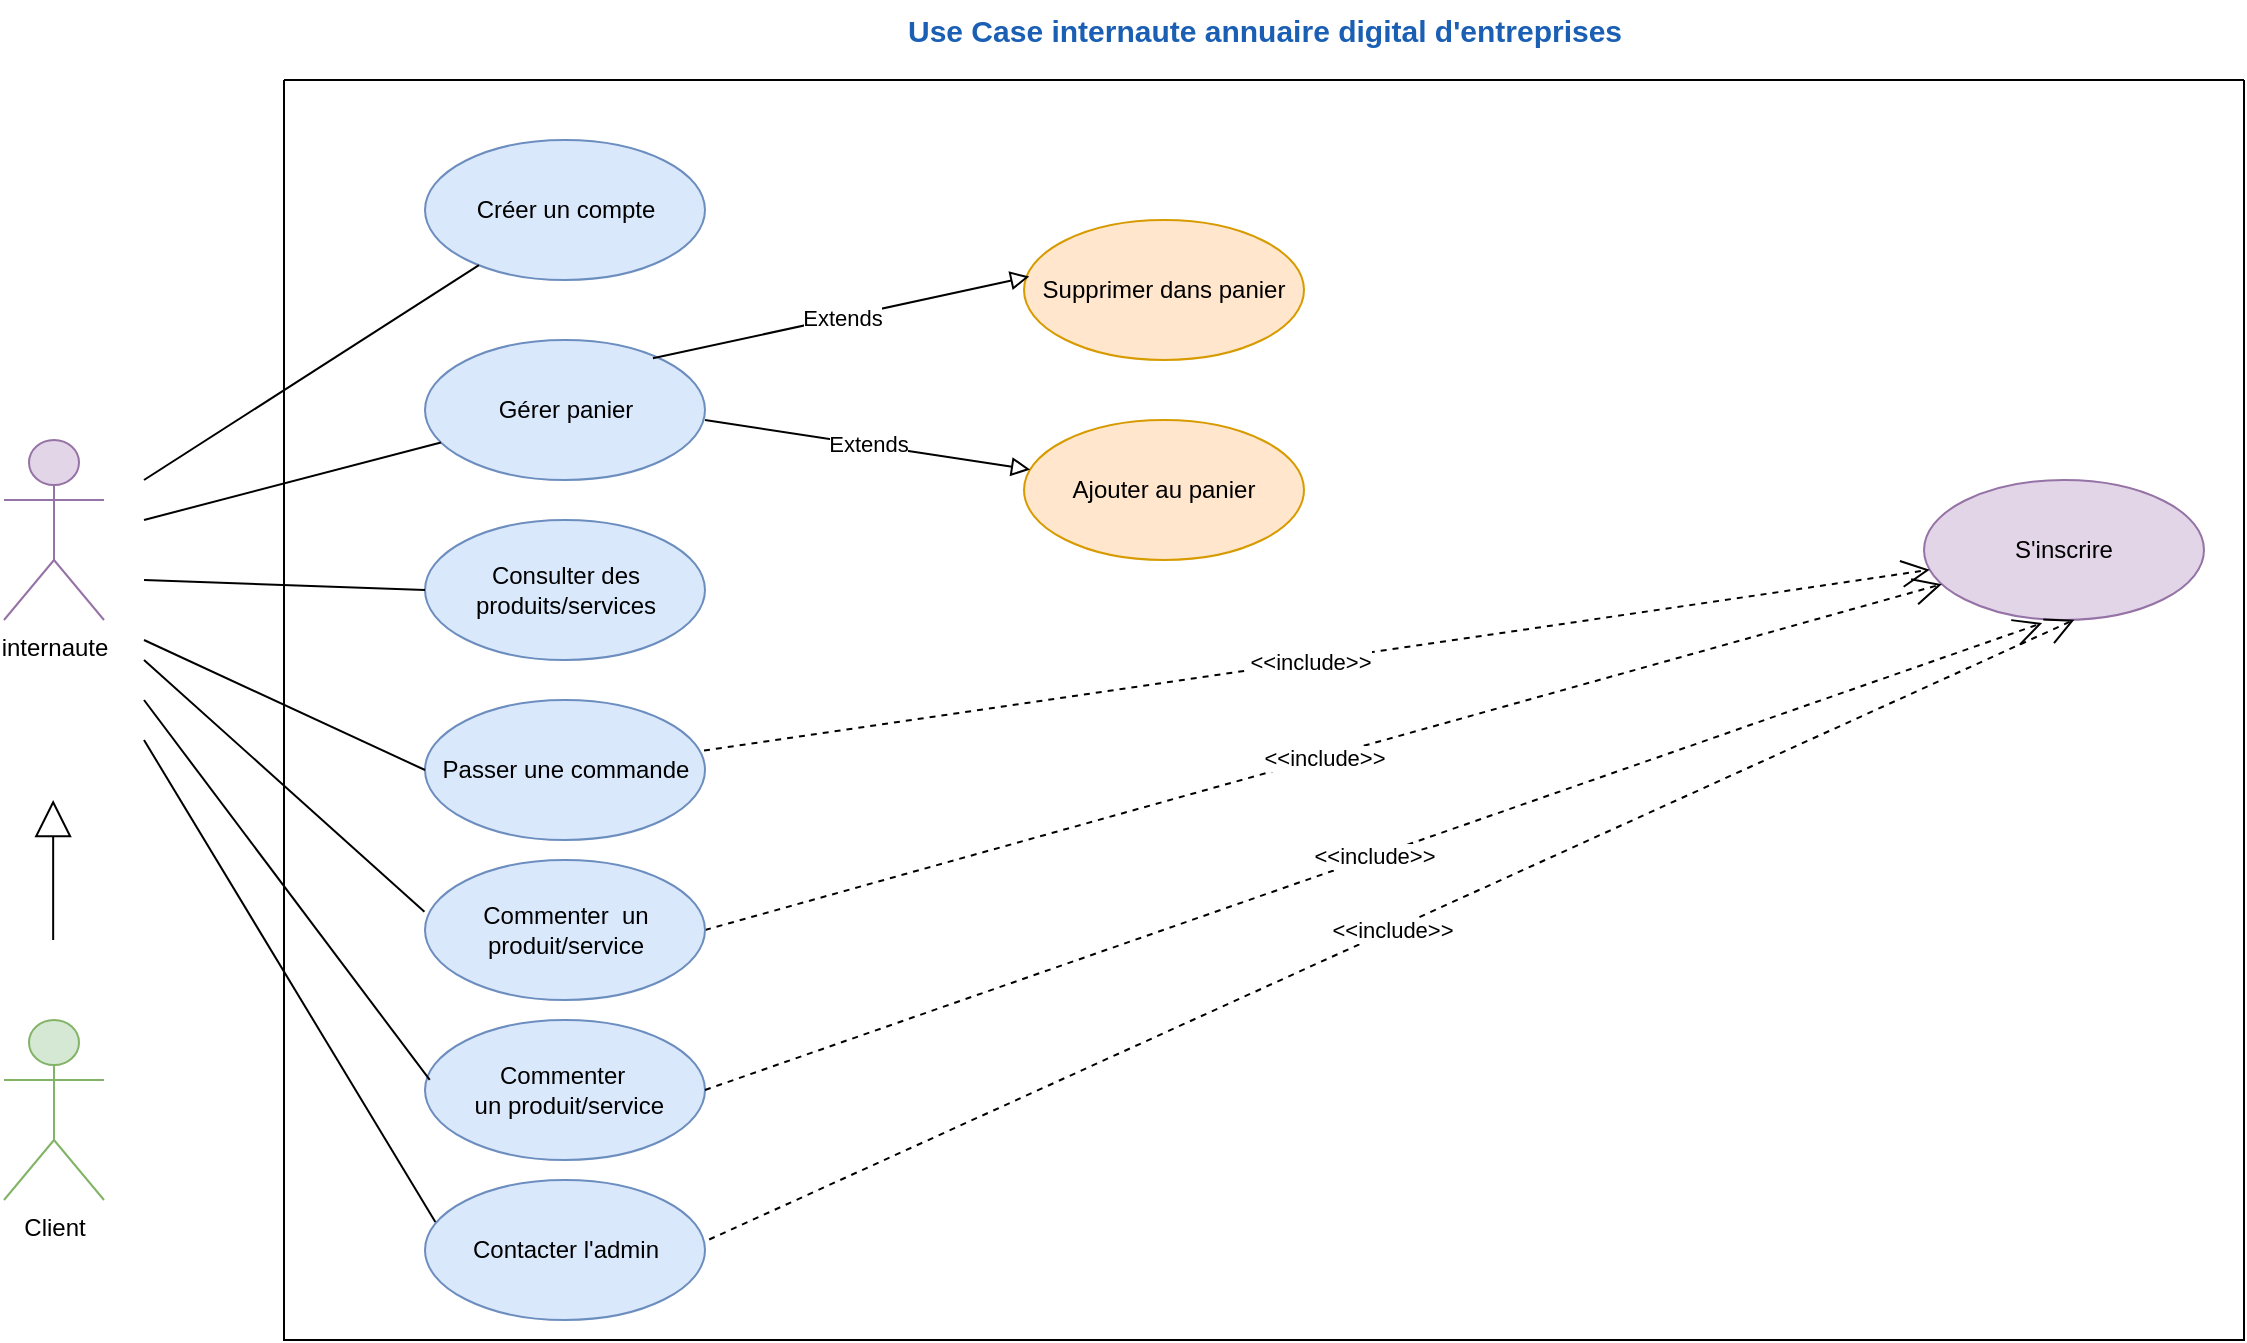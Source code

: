 <mxfile version="24.7.14">
  <diagram name="Page-1" id="bUEUwU-Q62BYzUw0XERP">
    <mxGraphModel dx="1227" dy="1733" grid="1" gridSize="10" guides="1" tooltips="1" connect="1" arrows="1" fold="1" page="1" pageScale="1" pageWidth="850" pageHeight="1100" math="0" shadow="0">
      <root>
        <mxCell id="0" />
        <mxCell id="1" parent="0" />
        <mxCell id="_1SP2gPX3ro1V0lYQWk0-1" value="internaute" style="shape=umlActor;verticalLabelPosition=bottom;verticalAlign=top;html=1;outlineConnect=0;fillColor=#e1d5e7;strokeColor=#9673a6;" parent="1" vertex="1">
          <mxGeometry x="50" y="180" width="50" height="90" as="geometry" />
        </mxCell>
        <mxCell id="_1SP2gPX3ro1V0lYQWk0-16" value="" style="swimlane;startSize=0;" parent="1" vertex="1">
          <mxGeometry x="190" width="980" height="630" as="geometry" />
        </mxCell>
        <mxCell id="_1SP2gPX3ro1V0lYQWk0-29" value="S&#39;inscrire" style="ellipse;whiteSpace=wrap;html=1;fillColor=#e1d5e7;strokeColor=#9673a6;" parent="_1SP2gPX3ro1V0lYQWk0-16" vertex="1">
          <mxGeometry x="820" y="200" width="140" height="70" as="geometry" />
        </mxCell>
        <mxCell id="_1SP2gPX3ro1V0lYQWk0-47" value="&amp;lt;&amp;lt;include&amp;gt;&amp;gt;" style="endArrow=open;endSize=12;dashed=1;html=1;rounded=0;exitX=1;exitY=0.5;exitDx=0;exitDy=0;" parent="_1SP2gPX3ro1V0lYQWk0-16" source="_1SP2gPX3ro1V0lYQWk0-20" target="_1SP2gPX3ro1V0lYQWk0-29" edge="1">
          <mxGeometry width="160" relative="1" as="geometry">
            <mxPoint x="235" y="71.89" as="sourcePoint" />
            <mxPoint x="454.578" y="178.113" as="targetPoint" />
          </mxGeometry>
        </mxCell>
        <mxCell id="_1SP2gPX3ro1V0lYQWk0-48" value="&amp;lt;&amp;lt;include&amp;gt;&amp;gt;" style="endArrow=open;endSize=12;dashed=1;html=1;rounded=0;exitX=0.954;exitY=0.374;exitDx=0;exitDy=0;exitPerimeter=0;" parent="_1SP2gPX3ro1V0lYQWk0-16" source="_1SP2gPX3ro1V0lYQWk0-19" target="_1SP2gPX3ro1V0lYQWk0-29" edge="1">
          <mxGeometry width="160" relative="1" as="geometry">
            <mxPoint x="170" y="133.5" as="sourcePoint" />
            <mxPoint x="390" y="240" as="targetPoint" />
          </mxGeometry>
        </mxCell>
        <mxCell id="SZk2A1mEkm47gknhFR_O-5" value="&lt;div&gt;Gérer panier&lt;/div&gt;" style="ellipse;whiteSpace=wrap;html=1;fillColor=#dae8fc;strokeColor=#6c8ebf;" parent="_1SP2gPX3ro1V0lYQWk0-16" vertex="1">
          <mxGeometry x="70.5" y="130" width="140" height="70" as="geometry" />
        </mxCell>
        <mxCell id="SZk2A1mEkm47gknhFR_O-4" value="Supprimer dans panier" style="ellipse;whiteSpace=wrap;html=1;fillColor=#ffe6cc;strokeColor=#d79b00;" parent="_1SP2gPX3ro1V0lYQWk0-16" vertex="1">
          <mxGeometry x="370" y="70" width="140" height="70" as="geometry" />
        </mxCell>
        <mxCell id="SZk2A1mEkm47gknhFR_O-1" value="Créer un compte" style="ellipse;whiteSpace=wrap;html=1;fillColor=#dae8fc;strokeColor=#6c8ebf;" parent="_1SP2gPX3ro1V0lYQWk0-16" vertex="1">
          <mxGeometry x="70.5" y="30" width="140" height="70" as="geometry" />
        </mxCell>
        <mxCell id="_1SP2gPX3ro1V0lYQWk0-17" value="Consulter des produits/services" style="ellipse;whiteSpace=wrap;html=1;fillColor=#dae8fc;strokeColor=#6c8ebf;" parent="_1SP2gPX3ro1V0lYQWk0-16" vertex="1">
          <mxGeometry x="70.5" y="220" width="140" height="70" as="geometry" />
        </mxCell>
        <mxCell id="_1SP2gPX3ro1V0lYQWk0-19" value="Passer une commande" style="ellipse;whiteSpace=wrap;html=1;fillColor=#dae8fc;strokeColor=#6c8ebf;" parent="_1SP2gPX3ro1V0lYQWk0-16" vertex="1">
          <mxGeometry x="70.5" y="310.0" width="140" height="70" as="geometry" />
        </mxCell>
        <mxCell id="_1SP2gPX3ro1V0lYQWk0-20" value="Commenter&amp;nbsp; un produit/service" style="ellipse;whiteSpace=wrap;html=1;fillColor=#dae8fc;strokeColor=#6c8ebf;" parent="_1SP2gPX3ro1V0lYQWk0-16" vertex="1">
          <mxGeometry x="70.5" y="390.0" width="140" height="70" as="geometry" />
        </mxCell>
        <mxCell id="_1SP2gPX3ro1V0lYQWk0-26" value="&lt;div&gt;Commenter&amp;nbsp;&lt;/div&gt;&lt;div&gt;&amp;nbsp;un produit/service&lt;/div&gt;" style="ellipse;whiteSpace=wrap;html=1;fillColor=#dae8fc;strokeColor=#6c8ebf;" parent="_1SP2gPX3ro1V0lYQWk0-16" vertex="1">
          <mxGeometry x="70.5" y="470" width="140" height="70" as="geometry" />
        </mxCell>
        <mxCell id="_1SP2gPX3ro1V0lYQWk0-27" value="Contacter l&#39;admin" style="ellipse;whiteSpace=wrap;html=1;fillColor=#dae8fc;strokeColor=#6c8ebf;" parent="_1SP2gPX3ro1V0lYQWk0-16" vertex="1">
          <mxGeometry x="70.5" y="550" width="140" height="70" as="geometry" />
        </mxCell>
        <mxCell id="_1SP2gPX3ro1V0lYQWk0-43" value="" style="endArrow=none;html=1;rounded=0;entryX=0.017;entryY=0.428;entryDx=0;entryDy=0;entryPerimeter=0;" parent="_1SP2gPX3ro1V0lYQWk0-16" edge="1" target="_1SP2gPX3ro1V0lYQWk0-26">
          <mxGeometry relative="1" as="geometry">
            <mxPoint x="-70" y="310" as="sourcePoint" />
            <mxPoint x="70.5" y="632.8" as="targetPoint" />
          </mxGeometry>
        </mxCell>
        <mxCell id="_1SP2gPX3ro1V0lYQWk0-44" value="" style="endArrow=none;html=1;rounded=0;entryX=0.037;entryY=0.3;entryDx=0;entryDy=0;entryPerimeter=0;" parent="_1SP2gPX3ro1V0lYQWk0-16" edge="1" target="_1SP2gPX3ro1V0lYQWk0-27">
          <mxGeometry relative="1" as="geometry">
            <mxPoint x="-70" y="330" as="sourcePoint" />
            <mxPoint x="70.5" y="712.8" as="targetPoint" />
          </mxGeometry>
        </mxCell>
        <mxCell id="_1SP2gPX3ro1V0lYQWk0-41" value="" style="endArrow=none;html=1;rounded=0;entryX=0;entryY=0.5;entryDx=0;entryDy=0;" parent="_1SP2gPX3ro1V0lYQWk0-16" edge="1" target="_1SP2gPX3ro1V0lYQWk0-19">
          <mxGeometry relative="1" as="geometry">
            <mxPoint x="-70" y="280" as="sourcePoint" />
            <mxPoint x="70.5" y="472.8" as="targetPoint" />
          </mxGeometry>
        </mxCell>
        <mxCell id="_1SP2gPX3ro1V0lYQWk0-42" value="" style="endArrow=none;html=1;rounded=0;entryX=-0.002;entryY=0.369;entryDx=0;entryDy=0;entryPerimeter=0;" parent="_1SP2gPX3ro1V0lYQWk0-16" edge="1" target="_1SP2gPX3ro1V0lYQWk0-20">
          <mxGeometry relative="1" as="geometry">
            <mxPoint x="-70" y="290" as="sourcePoint" />
            <mxPoint x="70.5" y="552.8" as="targetPoint" />
          </mxGeometry>
        </mxCell>
        <mxCell id="SZk2A1mEkm47gknhFR_O-3" value="" style="endArrow=none;html=1;rounded=0;entryX=0;entryY=0.5;entryDx=0;entryDy=0;" parent="_1SP2gPX3ro1V0lYQWk0-16" target="_1SP2gPX3ro1V0lYQWk0-17" edge="1">
          <mxGeometry relative="1" as="geometry">
            <mxPoint x="-70" y="250" as="sourcePoint" />
            <mxPoint x="78.819" y="329.999" as="targetPoint" />
          </mxGeometry>
        </mxCell>
        <mxCell id="SZk2A1mEkm47gknhFR_O-10" value="" style="endArrow=none;html=1;rounded=0;" parent="_1SP2gPX3ro1V0lYQWk0-16" target="SZk2A1mEkm47gknhFR_O-1" edge="1">
          <mxGeometry relative="1" as="geometry">
            <mxPoint x="-70" y="200" as="sourcePoint" />
            <mxPoint x="63.319" y="135.779" as="targetPoint" />
          </mxGeometry>
        </mxCell>
        <mxCell id="FpshHeZ8C7Dkaik3xRZZ-6" value="&amp;lt;&amp;lt;include&amp;gt;&amp;gt;" style="endArrow=open;endSize=12;dashed=1;html=1;rounded=0;exitX=1.015;exitY=0.425;exitDx=0;exitDy=0;exitPerimeter=0;entryX=0.537;entryY=0.998;entryDx=0;entryDy=0;entryPerimeter=0;" parent="_1SP2gPX3ro1V0lYQWk0-16" source="_1SP2gPX3ro1V0lYQWk0-27" target="_1SP2gPX3ro1V0lYQWk0-29" edge="1">
          <mxGeometry width="160" relative="1" as="geometry">
            <mxPoint x="210.5" y="715" as="sourcePoint" />
            <mxPoint x="430.5" y="300" as="targetPoint" />
          </mxGeometry>
        </mxCell>
        <mxCell id="SZk2A1mEkm47gknhFR_O-34" value="&amp;lt;&amp;lt;include&amp;gt;&amp;gt;" style="endArrow=open;endSize=12;dashed=1;html=1;rounded=0;exitX=1;exitY=0.5;exitDx=0;exitDy=0;entryX=0.422;entryY=1.022;entryDx=0;entryDy=0;entryPerimeter=0;" parent="_1SP2gPX3ro1V0lYQWk0-16" source="_1SP2gPX3ro1V0lYQWk0-26" target="_1SP2gPX3ro1V0lYQWk0-29" edge="1">
          <mxGeometry width="160" relative="1" as="geometry">
            <mxPoint x="221" y="563" as="sourcePoint" />
            <mxPoint x="430" y="218" as="targetPoint" />
          </mxGeometry>
        </mxCell>
        <mxCell id="eYcnwSPEYVFFNBRsw18R-63" value="Ajouter au panier" style="ellipse;whiteSpace=wrap;html=1;fillColor=#ffe6cc;strokeColor=#d79b00;" vertex="1" parent="_1SP2gPX3ro1V0lYQWk0-16">
          <mxGeometry x="370" y="170" width="140" height="70" as="geometry" />
        </mxCell>
        <mxCell id="eYcnwSPEYVFFNBRsw18R-64" value="Extends" style="endArrow=block;endSize=7;endFill=0;html=1;rounded=0;exitX=0.924;exitY=0.843;exitDx=0;exitDy=0;exitPerimeter=0;" edge="1" parent="_1SP2gPX3ro1V0lYQWk0-16" target="eYcnwSPEYVFFNBRsw18R-63">
          <mxGeometry width="160" relative="1" as="geometry">
            <mxPoint x="210.5" y="170" as="sourcePoint" />
            <mxPoint x="291.5" y="227" as="targetPoint" />
          </mxGeometry>
        </mxCell>
        <mxCell id="eYcnwSPEYVFFNBRsw18R-65" value="Extends" style="endArrow=block;endSize=7;endFill=0;html=1;rounded=0;exitX=0.814;exitY=0.131;exitDx=0;exitDy=0;exitPerimeter=0;entryX=0.019;entryY=0.404;entryDx=0;entryDy=0;entryPerimeter=0;" edge="1" parent="_1SP2gPX3ro1V0lYQWk0-16" source="SZk2A1mEkm47gknhFR_O-5" target="SZk2A1mEkm47gknhFR_O-4">
          <mxGeometry width="160" relative="1" as="geometry">
            <mxPoint x="180" y="130" as="sourcePoint" />
            <mxPoint x="243.5" y="154" as="targetPoint" />
          </mxGeometry>
        </mxCell>
        <mxCell id="_1SP2gPX3ro1V0lYQWk0-53" value="&lt;b&gt;&lt;font style=&quot;font-size: 15px;&quot; color=&quot;#1a5fb4&quot;&gt;Use Case internaute annuaire digital d&#39;entreprises&lt;/font&gt;&lt;/b&gt;" style="text;html=1;align=center;verticalAlign=middle;resizable=0;points=[];autosize=1;strokeColor=none;fillColor=none;" parent="1" vertex="1">
          <mxGeometry x="490" y="-40" width="380" height="30" as="geometry" />
        </mxCell>
        <mxCell id="_1SP2gPX3ro1V0lYQWk0-7" value="" style="endArrow=block;endSize=16;endFill=0;html=1;rounded=0;" parent="1" edge="1">
          <mxGeometry width="160" relative="1" as="geometry">
            <mxPoint x="74.58" y="430" as="sourcePoint" />
            <mxPoint x="74.58" y="360" as="targetPoint" />
          </mxGeometry>
        </mxCell>
        <mxCell id="SZk2A1mEkm47gknhFR_O-32" value="" style="endArrow=none;html=1;rounded=0;" parent="1" target="SZk2A1mEkm47gknhFR_O-5" edge="1">
          <mxGeometry relative="1" as="geometry">
            <mxPoint x="120" y="220" as="sourcePoint" />
            <mxPoint x="288" y="108" as="targetPoint" />
          </mxGeometry>
        </mxCell>
        <mxCell id="FpshHeZ8C7Dkaik3xRZZ-1" value="Client" style="shape=umlActor;verticalLabelPosition=bottom;verticalAlign=top;html=1;outlineConnect=0;fillColor=#d5e8d4;strokeColor=#82b366;" parent="1" vertex="1">
          <mxGeometry x="50" y="470" width="50" height="90" as="geometry" />
        </mxCell>
      </root>
    </mxGraphModel>
  </diagram>
</mxfile>
